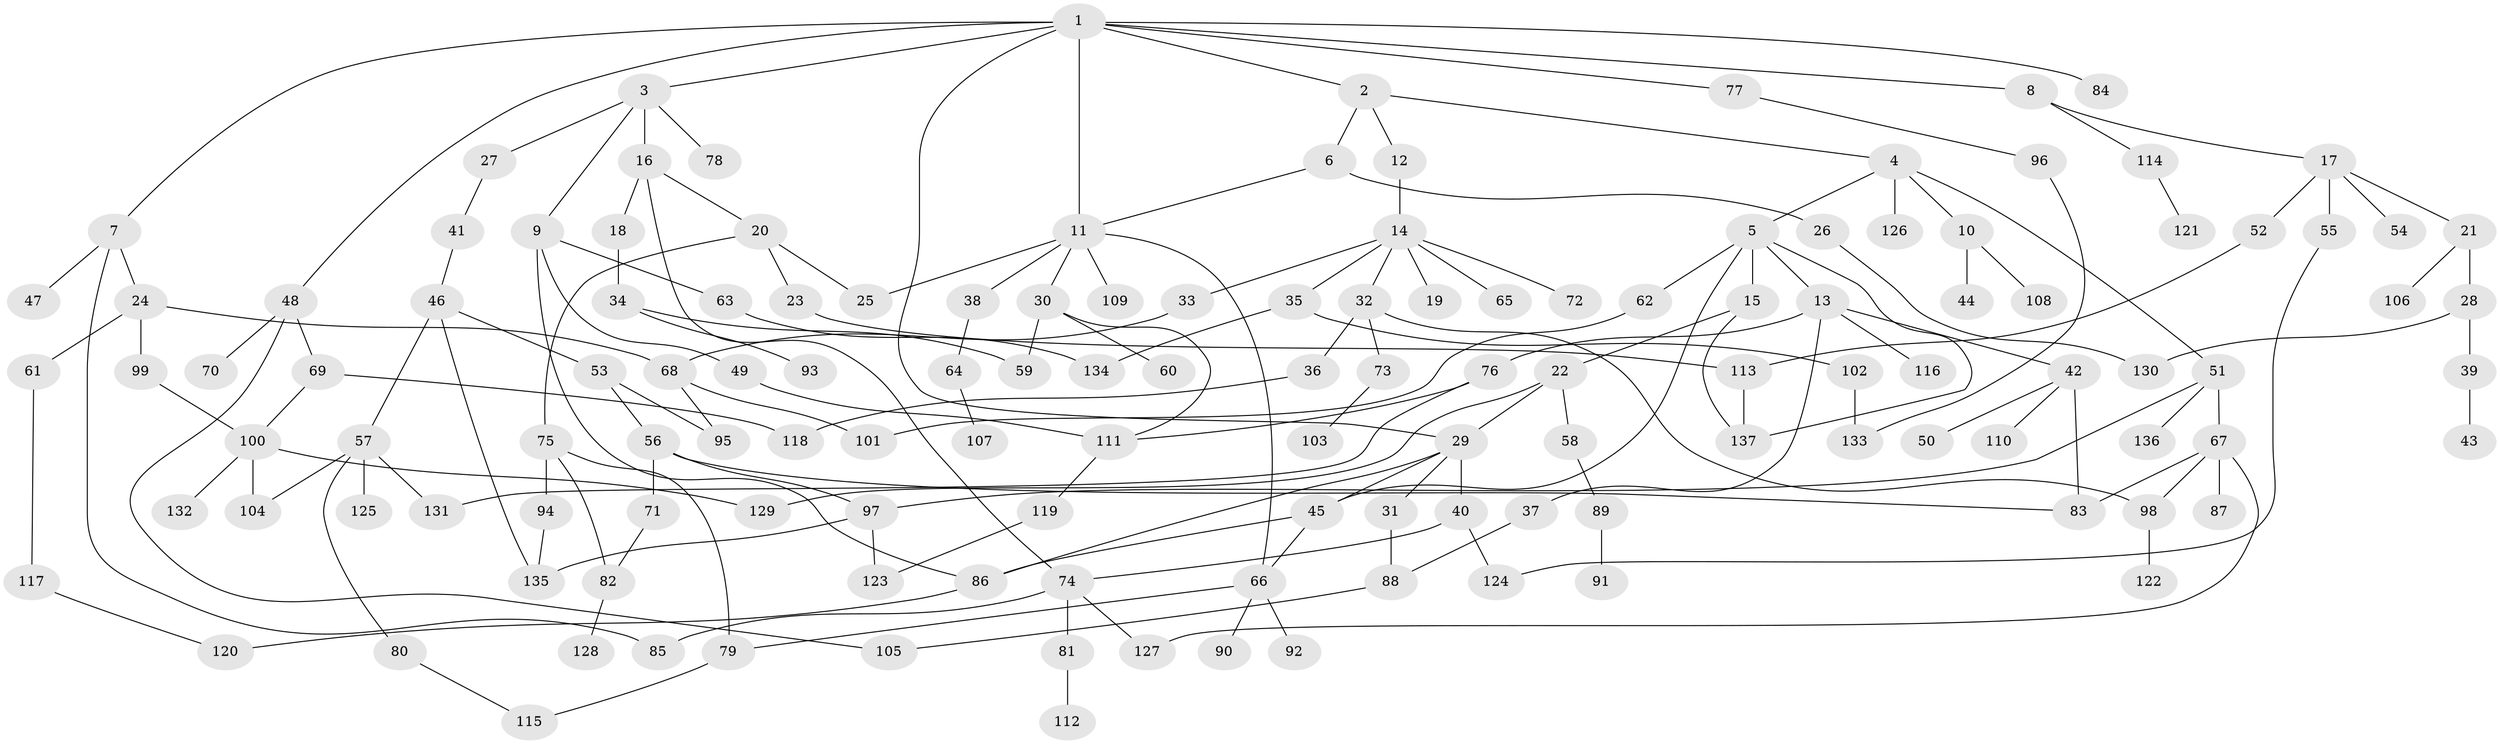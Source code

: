 // Generated by graph-tools (version 1.1) at 2025/41/03/09/25 04:41:19]
// undirected, 137 vertices, 177 edges
graph export_dot {
graph [start="1"]
  node [color=gray90,style=filled];
  1;
  2;
  3;
  4;
  5;
  6;
  7;
  8;
  9;
  10;
  11;
  12;
  13;
  14;
  15;
  16;
  17;
  18;
  19;
  20;
  21;
  22;
  23;
  24;
  25;
  26;
  27;
  28;
  29;
  30;
  31;
  32;
  33;
  34;
  35;
  36;
  37;
  38;
  39;
  40;
  41;
  42;
  43;
  44;
  45;
  46;
  47;
  48;
  49;
  50;
  51;
  52;
  53;
  54;
  55;
  56;
  57;
  58;
  59;
  60;
  61;
  62;
  63;
  64;
  65;
  66;
  67;
  68;
  69;
  70;
  71;
  72;
  73;
  74;
  75;
  76;
  77;
  78;
  79;
  80;
  81;
  82;
  83;
  84;
  85;
  86;
  87;
  88;
  89;
  90;
  91;
  92;
  93;
  94;
  95;
  96;
  97;
  98;
  99;
  100;
  101;
  102;
  103;
  104;
  105;
  106;
  107;
  108;
  109;
  110;
  111;
  112;
  113;
  114;
  115;
  116;
  117;
  118;
  119;
  120;
  121;
  122;
  123;
  124;
  125;
  126;
  127;
  128;
  129;
  130;
  131;
  132;
  133;
  134;
  135;
  136;
  137;
  1 -- 2;
  1 -- 3;
  1 -- 7;
  1 -- 8;
  1 -- 11;
  1 -- 29;
  1 -- 48;
  1 -- 77;
  1 -- 84;
  2 -- 4;
  2 -- 6;
  2 -- 12;
  3 -- 9;
  3 -- 16;
  3 -- 27;
  3 -- 78;
  4 -- 5;
  4 -- 10;
  4 -- 51;
  4 -- 126;
  5 -- 13;
  5 -- 15;
  5 -- 45;
  5 -- 62;
  5 -- 137;
  6 -- 26;
  6 -- 11;
  7 -- 24;
  7 -- 47;
  7 -- 85;
  8 -- 17;
  8 -- 114;
  9 -- 49;
  9 -- 63;
  9 -- 86;
  10 -- 44;
  10 -- 108;
  11 -- 30;
  11 -- 38;
  11 -- 66;
  11 -- 109;
  11 -- 25;
  12 -- 14;
  13 -- 37;
  13 -- 42;
  13 -- 76;
  13 -- 116;
  14 -- 19;
  14 -- 32;
  14 -- 33;
  14 -- 35;
  14 -- 65;
  14 -- 72;
  15 -- 22;
  15 -- 137;
  16 -- 18;
  16 -- 20;
  16 -- 74;
  17 -- 21;
  17 -- 52;
  17 -- 54;
  17 -- 55;
  18 -- 34;
  20 -- 23;
  20 -- 25;
  20 -- 75;
  21 -- 28;
  21 -- 106;
  22 -- 58;
  22 -- 129;
  22 -- 29;
  23 -- 113;
  24 -- 61;
  24 -- 68;
  24 -- 99;
  26 -- 130;
  27 -- 41;
  28 -- 39;
  28 -- 130;
  29 -- 31;
  29 -- 40;
  29 -- 86;
  29 -- 45;
  30 -- 59;
  30 -- 60;
  30 -- 111;
  31 -- 88;
  32 -- 36;
  32 -- 73;
  32 -- 98;
  33 -- 68;
  34 -- 93;
  34 -- 59;
  35 -- 102;
  35 -- 134;
  36 -- 118;
  37 -- 88;
  38 -- 64;
  39 -- 43;
  40 -- 74;
  40 -- 124;
  41 -- 46;
  42 -- 50;
  42 -- 110;
  42 -- 83;
  45 -- 86;
  45 -- 66;
  46 -- 53;
  46 -- 57;
  46 -- 135;
  48 -- 69;
  48 -- 70;
  48 -- 105;
  49 -- 111;
  51 -- 67;
  51 -- 97;
  51 -- 136;
  52 -- 113;
  53 -- 56;
  53 -- 95;
  55 -- 124;
  56 -- 71;
  56 -- 83;
  56 -- 97;
  57 -- 80;
  57 -- 125;
  57 -- 131;
  57 -- 104;
  58 -- 89;
  61 -- 117;
  62 -- 101;
  63 -- 134;
  64 -- 107;
  66 -- 79;
  66 -- 90;
  66 -- 92;
  67 -- 87;
  67 -- 98;
  67 -- 127;
  67 -- 83;
  68 -- 101;
  68 -- 95;
  69 -- 100;
  69 -- 118;
  71 -- 82;
  73 -- 103;
  74 -- 81;
  74 -- 127;
  74 -- 85;
  75 -- 94;
  75 -- 82;
  75 -- 79;
  76 -- 111;
  76 -- 131;
  77 -- 96;
  79 -- 115;
  80 -- 115;
  81 -- 112;
  82 -- 128;
  86 -- 120;
  88 -- 105;
  89 -- 91;
  94 -- 135;
  96 -- 133;
  97 -- 123;
  97 -- 135;
  98 -- 122;
  99 -- 100;
  100 -- 104;
  100 -- 132;
  100 -- 129;
  102 -- 133;
  111 -- 119;
  113 -- 137;
  114 -- 121;
  117 -- 120;
  119 -- 123;
}
